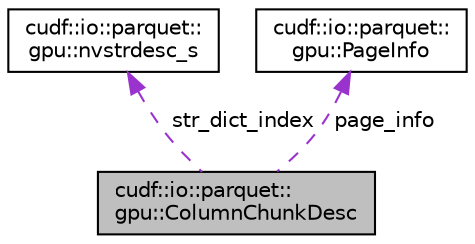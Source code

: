 digraph "cudf::io::parquet::gpu::ColumnChunkDesc"
{
  edge [fontname="Helvetica",fontsize="10",labelfontname="Helvetica",labelfontsize="10"];
  node [fontname="Helvetica",fontsize="10",shape=record];
  Node1 [label="cudf::io::parquet::\lgpu::ColumnChunkDesc",height=0.2,width=0.4,color="black", fillcolor="grey75", style="filled", fontcolor="black"];
  Node2 -> Node1 [dir="back",color="darkorchid3",fontsize="10",style="dashed",label=" str_dict_index" ,fontname="Helvetica"];
  Node2 [label="cudf::io::parquet::\lgpu::nvstrdesc_s",height=0.2,width=0.4,color="black", fillcolor="white", style="filled",URL="$structcudf_1_1io_1_1parquet_1_1gpu_1_1nvstrdesc__s.html",tooltip="Struct to describe the output of a string datatype. "];
  Node3 -> Node1 [dir="back",color="darkorchid3",fontsize="10",style="dashed",label=" page_info" ,fontname="Helvetica"];
  Node3 [label="cudf::io::parquet::\lgpu::PageInfo",height=0.2,width=0.4,color="black", fillcolor="white", style="filled",URL="$structcudf_1_1io_1_1parquet_1_1gpu_1_1PageInfo.html",tooltip="Struct describing a particular page of column chunk data. "];
}

